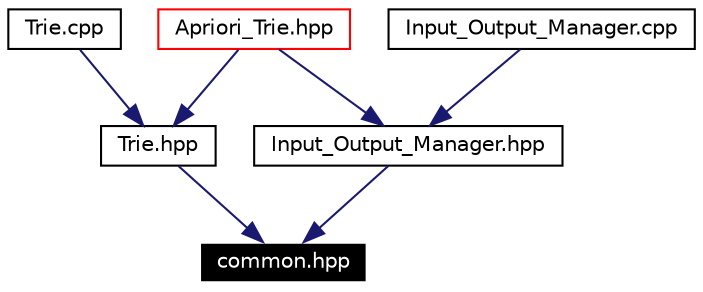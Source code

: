 digraph G
{
  edge [fontname="Helvetica",fontsize=10,labelfontname="Helvetica",labelfontsize=10];
  node [fontname="Helvetica",fontsize=10,shape=record];
  Node51 [label="common.hpp",height=0.2,width=0.4,color="white", fillcolor="black", style="filled" fontcolor="white"];
  Node52 -> Node51 [color="midnightblue",fontsize=10,style="solid",fontname="Helvetica"];
  Node52 [label="Trie.hpp",height=0.2,width=0.4,color="black",URL="$Trie_8hpp.html"];
  Node53 -> Node52 [color="midnightblue",fontsize=10,style="solid",fontname="Helvetica"];
  Node53 [label="Apriori_Trie.hpp",height=0.2,width=0.4,color="red",URL="$Apriori__Trie_8hpp.html"];
  Node58 -> Node52 [color="midnightblue",fontsize=10,style="solid",fontname="Helvetica"];
  Node58 [label="Trie.cpp",height=0.2,width=0.4,color="black",URL="$Trie_8cpp.html"];
  Node59 -> Node51 [color="midnightblue",fontsize=10,style="solid",fontname="Helvetica"];
  Node59 [label="Input_Output_Manager.hpp",height=0.2,width=0.4,color="black",URL="$Input__Output__Manager_8hpp.html"];
  Node53 -> Node59 [color="midnightblue",fontsize=10,style="solid",fontname="Helvetica"];
  Node60 -> Node59 [color="midnightblue",fontsize=10,style="solid",fontname="Helvetica"];
  Node60 [label="Input_Output_Manager.cpp",height=0.2,width=0.4,color="black",URL="$Input__Output__Manager_8cpp.html"];
}
